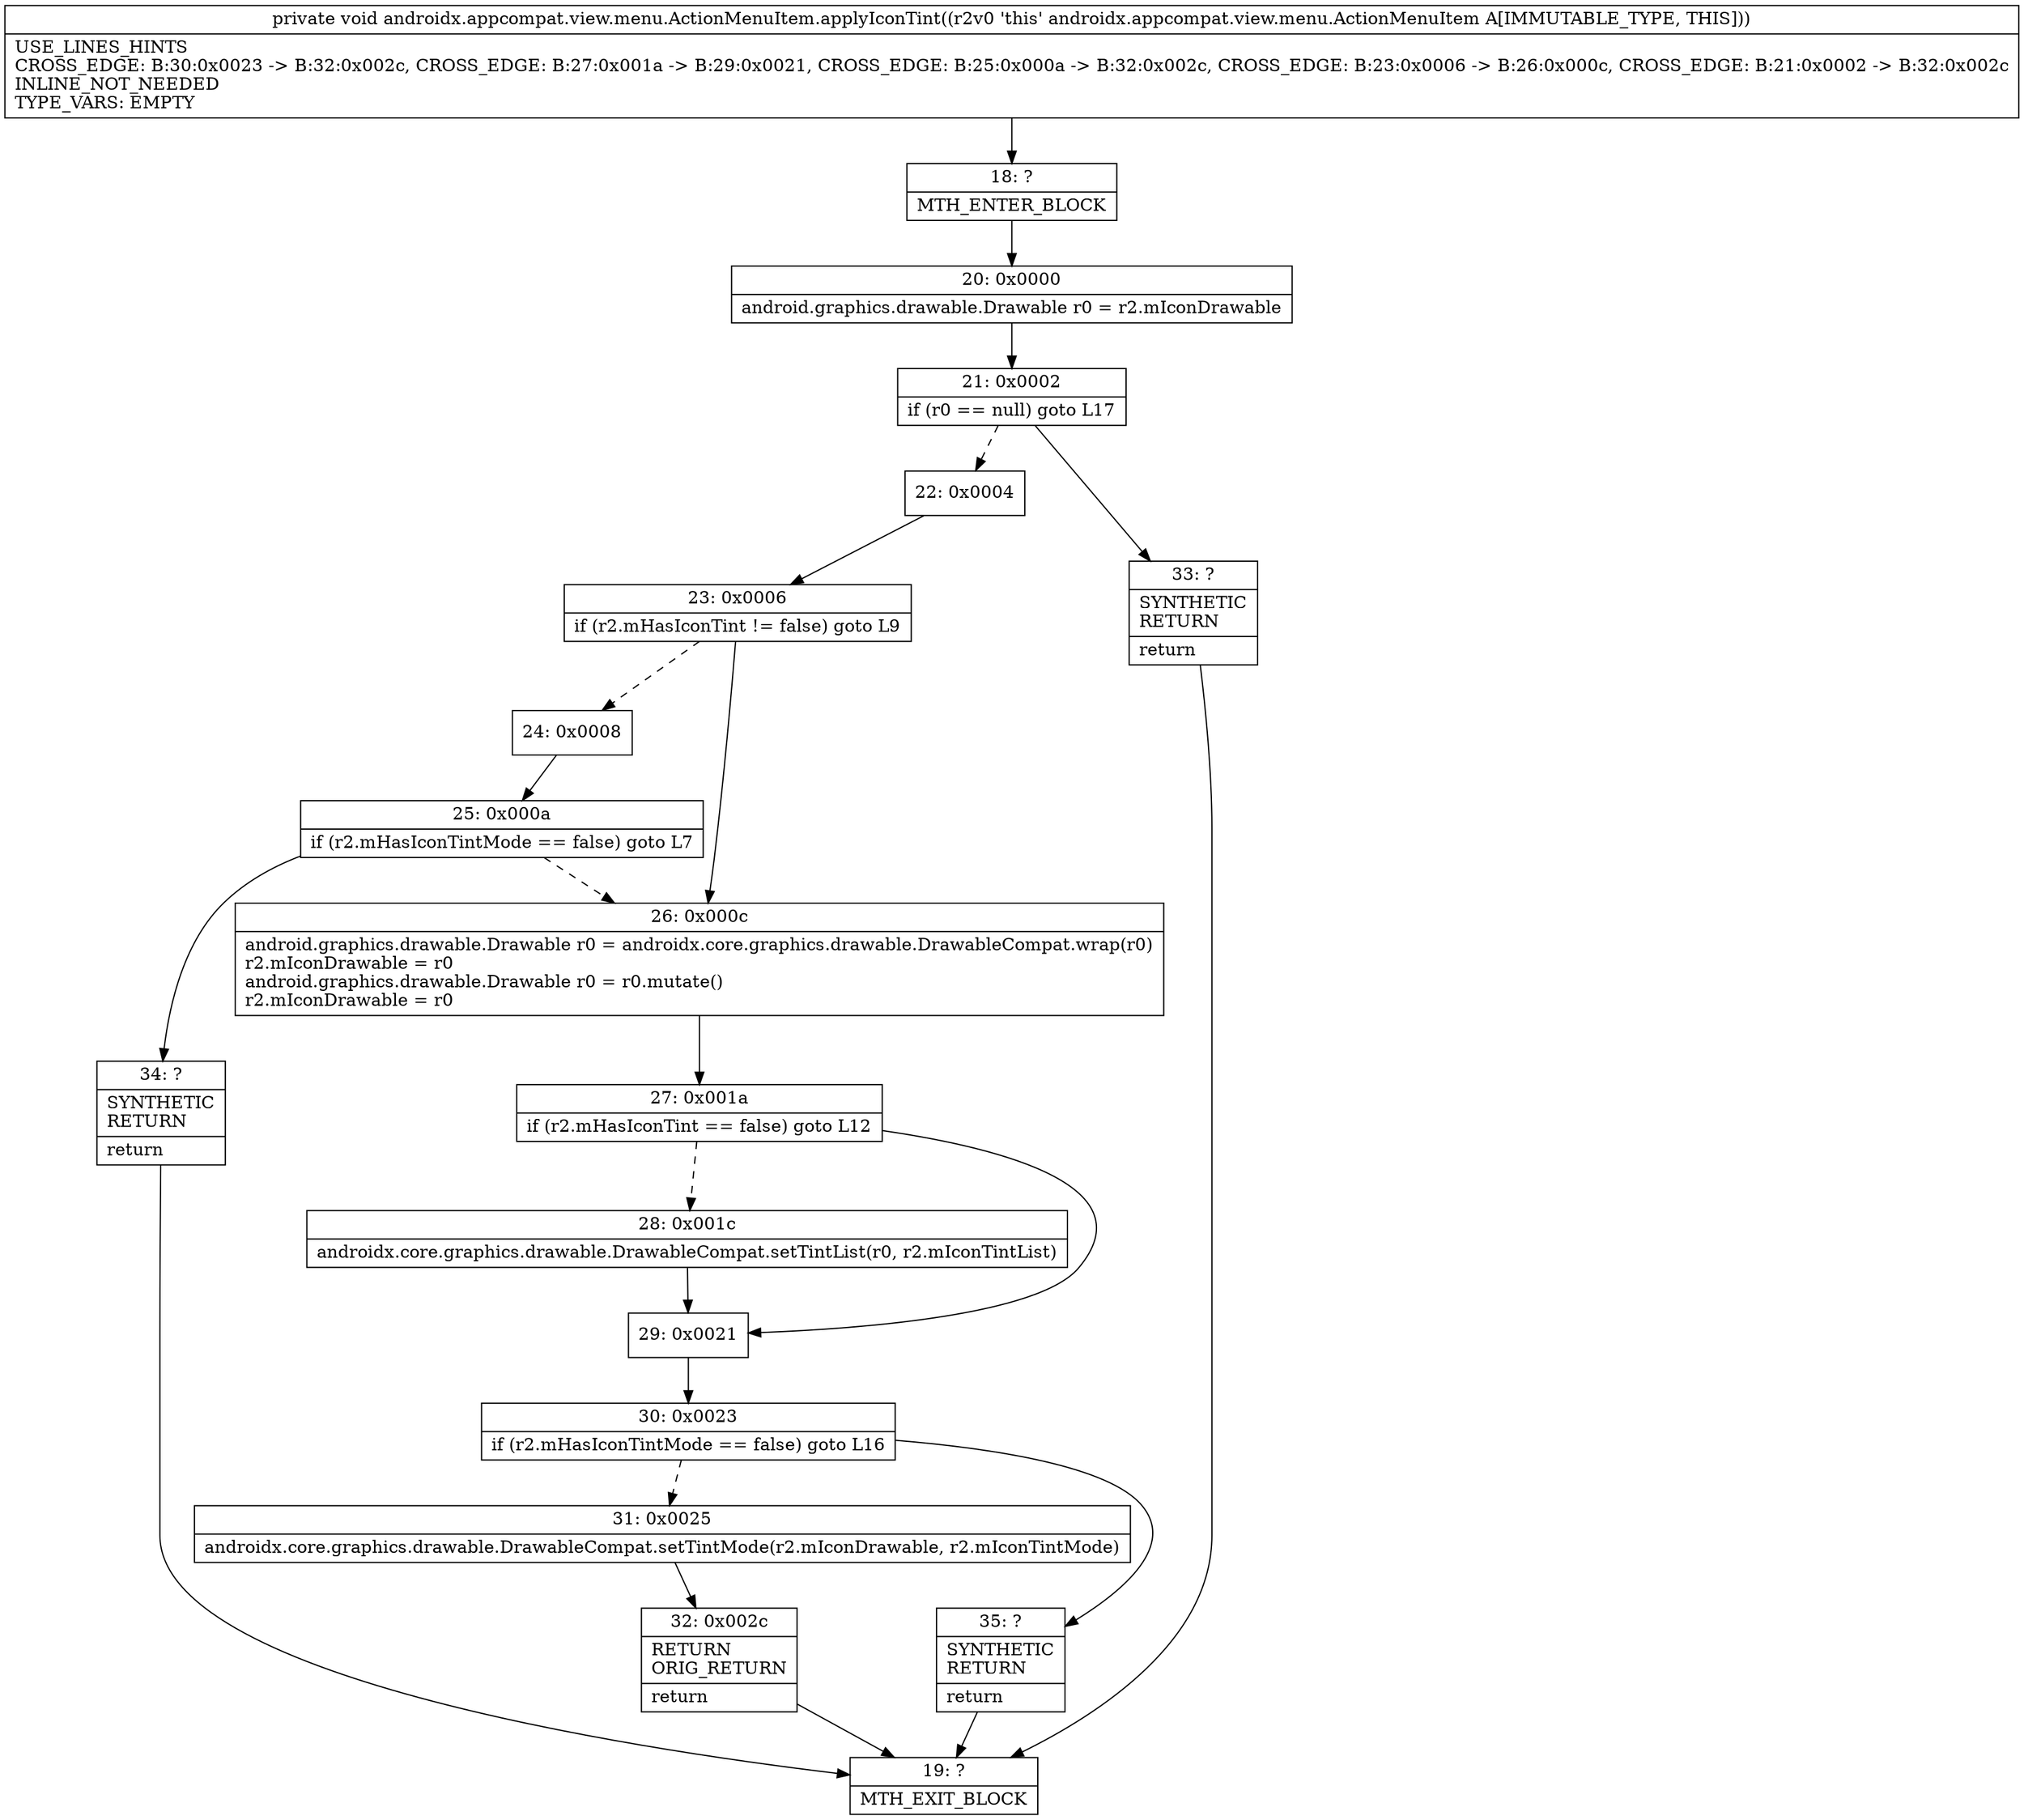 digraph "CFG forandroidx.appcompat.view.menu.ActionMenuItem.applyIconTint()V" {
Node_18 [shape=record,label="{18\:\ ?|MTH_ENTER_BLOCK\l}"];
Node_20 [shape=record,label="{20\:\ 0x0000|android.graphics.drawable.Drawable r0 = r2.mIconDrawable\l}"];
Node_21 [shape=record,label="{21\:\ 0x0002|if (r0 == null) goto L17\l}"];
Node_22 [shape=record,label="{22\:\ 0x0004}"];
Node_23 [shape=record,label="{23\:\ 0x0006|if (r2.mHasIconTint != false) goto L9\l}"];
Node_24 [shape=record,label="{24\:\ 0x0008}"];
Node_25 [shape=record,label="{25\:\ 0x000a|if (r2.mHasIconTintMode == false) goto L7\l}"];
Node_34 [shape=record,label="{34\:\ ?|SYNTHETIC\lRETURN\l|return\l}"];
Node_19 [shape=record,label="{19\:\ ?|MTH_EXIT_BLOCK\l}"];
Node_26 [shape=record,label="{26\:\ 0x000c|android.graphics.drawable.Drawable r0 = androidx.core.graphics.drawable.DrawableCompat.wrap(r0)\lr2.mIconDrawable = r0\landroid.graphics.drawable.Drawable r0 = r0.mutate()\lr2.mIconDrawable = r0\l}"];
Node_27 [shape=record,label="{27\:\ 0x001a|if (r2.mHasIconTint == false) goto L12\l}"];
Node_28 [shape=record,label="{28\:\ 0x001c|androidx.core.graphics.drawable.DrawableCompat.setTintList(r0, r2.mIconTintList)\l}"];
Node_29 [shape=record,label="{29\:\ 0x0021}"];
Node_30 [shape=record,label="{30\:\ 0x0023|if (r2.mHasIconTintMode == false) goto L16\l}"];
Node_31 [shape=record,label="{31\:\ 0x0025|androidx.core.graphics.drawable.DrawableCompat.setTintMode(r2.mIconDrawable, r2.mIconTintMode)\l}"];
Node_32 [shape=record,label="{32\:\ 0x002c|RETURN\lORIG_RETURN\l|return\l}"];
Node_35 [shape=record,label="{35\:\ ?|SYNTHETIC\lRETURN\l|return\l}"];
Node_33 [shape=record,label="{33\:\ ?|SYNTHETIC\lRETURN\l|return\l}"];
MethodNode[shape=record,label="{private void androidx.appcompat.view.menu.ActionMenuItem.applyIconTint((r2v0 'this' androidx.appcompat.view.menu.ActionMenuItem A[IMMUTABLE_TYPE, THIS]))  | USE_LINES_HINTS\lCROSS_EDGE: B:30:0x0023 \-\> B:32:0x002c, CROSS_EDGE: B:27:0x001a \-\> B:29:0x0021, CROSS_EDGE: B:25:0x000a \-\> B:32:0x002c, CROSS_EDGE: B:23:0x0006 \-\> B:26:0x000c, CROSS_EDGE: B:21:0x0002 \-\> B:32:0x002c\lINLINE_NOT_NEEDED\lTYPE_VARS: EMPTY\l}"];
MethodNode -> Node_18;Node_18 -> Node_20;
Node_20 -> Node_21;
Node_21 -> Node_22[style=dashed];
Node_21 -> Node_33;
Node_22 -> Node_23;
Node_23 -> Node_24[style=dashed];
Node_23 -> Node_26;
Node_24 -> Node_25;
Node_25 -> Node_26[style=dashed];
Node_25 -> Node_34;
Node_34 -> Node_19;
Node_26 -> Node_27;
Node_27 -> Node_28[style=dashed];
Node_27 -> Node_29;
Node_28 -> Node_29;
Node_29 -> Node_30;
Node_30 -> Node_31[style=dashed];
Node_30 -> Node_35;
Node_31 -> Node_32;
Node_32 -> Node_19;
Node_35 -> Node_19;
Node_33 -> Node_19;
}

